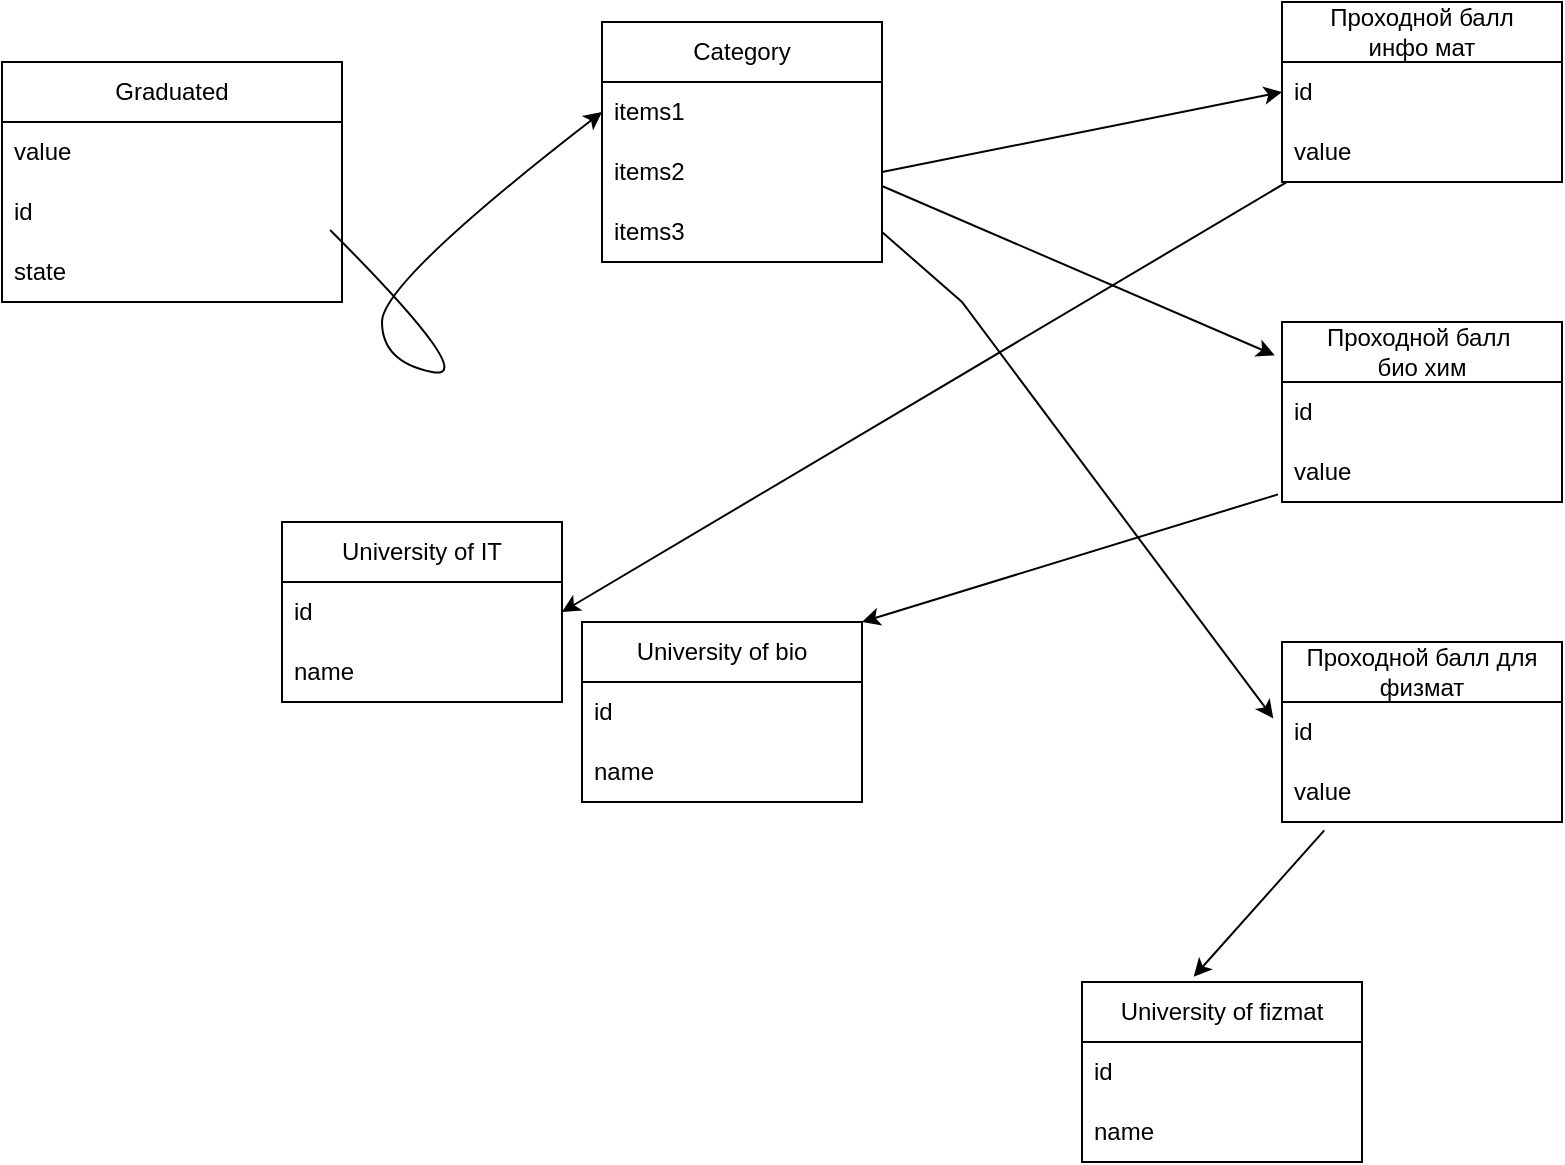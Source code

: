 <mxfile version="23.1.8" type="device">
  <diagram name="Страница — 1" id="GV7OIVFPkWljY3MGMtBR">
    <mxGraphModel dx="984" dy="667" grid="1" gridSize="10" guides="1" tooltips="1" connect="1" arrows="1" fold="1" page="1" pageScale="1" pageWidth="827" pageHeight="1169" math="0" shadow="0">
      <root>
        <mxCell id="0" />
        <mxCell id="1" parent="0" />
        <mxCell id="mfatHBE2hNOETAuuLagx-1" value="&lt;font style=&quot;vertical-align: inherit;&quot;&gt;&lt;font style=&quot;vertical-align: inherit;&quot;&gt;&lt;font style=&quot;vertical-align: inherit;&quot;&gt;&lt;font style=&quot;vertical-align: inherit;&quot;&gt;&lt;font style=&quot;vertical-align: inherit;&quot;&gt;&lt;font style=&quot;vertical-align: inherit;&quot;&gt;Graduated&lt;/font&gt;&lt;/font&gt;&lt;/font&gt;&lt;/font&gt;&lt;/font&gt;&lt;/font&gt;" style="swimlane;fontStyle=0;childLayout=stackLayout;horizontal=1;startSize=30;horizontalStack=0;resizeParent=1;resizeParentMax=0;resizeLast=0;collapsible=1;marginBottom=0;whiteSpace=wrap;html=1;swimlaneLine=1;rounded=0;shadow=0;glass=0;" parent="1" vertex="1">
          <mxGeometry x="80" y="70" width="170" height="120" as="geometry" />
        </mxCell>
        <mxCell id="mfatHBE2hNOETAuuLagx-3" value="value" style="text;strokeColor=none;fillColor=none;align=left;verticalAlign=middle;spacingLeft=4;spacingRight=4;overflow=hidden;points=[[0,0.5],[1,0.5]];portConstraint=eastwest;rotatable=0;whiteSpace=wrap;html=1;" parent="mfatHBE2hNOETAuuLagx-1" vertex="1">
          <mxGeometry y="30" width="170" height="30" as="geometry" />
        </mxCell>
        <mxCell id="mfatHBE2hNOETAuuLagx-4" value="&lt;font style=&quot;vertical-align: inherit;&quot;&gt;&lt;font style=&quot;vertical-align: inherit;&quot;&gt;&lt;font style=&quot;vertical-align: inherit;&quot;&gt;&lt;font style=&quot;vertical-align: inherit;&quot;&gt;id&lt;br&gt;&lt;/font&gt;&lt;/font&gt;&lt;/font&gt;&lt;/font&gt;" style="text;strokeColor=none;fillColor=none;align=left;verticalAlign=middle;spacingLeft=4;spacingRight=4;overflow=hidden;points=[[0,0.5],[1,0.5]];portConstraint=eastwest;rotatable=0;whiteSpace=wrap;html=1;" parent="mfatHBE2hNOETAuuLagx-1" vertex="1">
          <mxGeometry y="60" width="170" height="30" as="geometry" />
        </mxCell>
        <mxCell id="mfatHBE2hNOETAuuLagx-51" value="state" style="text;strokeColor=none;fillColor=none;align=left;verticalAlign=middle;spacingLeft=4;spacingRight=4;overflow=hidden;points=[[0,0.5],[1,0.5]];portConstraint=eastwest;rotatable=0;whiteSpace=wrap;html=1;" parent="mfatHBE2hNOETAuuLagx-1" vertex="1">
          <mxGeometry y="90" width="170" height="30" as="geometry" />
        </mxCell>
        <mxCell id="mfatHBE2hNOETAuuLagx-7" value="&lt;font style=&quot;vertical-align: inherit;&quot;&gt;&lt;font style=&quot;vertical-align: inherit;&quot;&gt;&lt;font style=&quot;vertical-align: inherit;&quot;&gt;&lt;font style=&quot;vertical-align: inherit;&quot;&gt;Проходной балл &lt;br&gt;инфо мат&lt;/font&gt;&lt;/font&gt;&lt;/font&gt;&lt;/font&gt;" style="swimlane;fontStyle=0;childLayout=stackLayout;horizontal=1;startSize=30;horizontalStack=0;resizeParent=1;resizeParentMax=0;resizeLast=0;collapsible=1;marginBottom=0;whiteSpace=wrap;html=1;" parent="1" vertex="1">
          <mxGeometry x="720" y="40" width="140" height="90" as="geometry" />
        </mxCell>
        <mxCell id="mfatHBE2hNOETAuuLagx-8" value="&lt;font style=&quot;vertical-align: inherit;&quot;&gt;&lt;font style=&quot;vertical-align: inherit;&quot;&gt;id&lt;/font&gt;&lt;/font&gt;" style="text;strokeColor=none;fillColor=none;align=left;verticalAlign=middle;spacingLeft=4;spacingRight=4;overflow=hidden;points=[[0,0.5],[1,0.5]];portConstraint=eastwest;rotatable=0;whiteSpace=wrap;html=1;" parent="mfatHBE2hNOETAuuLagx-7" vertex="1">
          <mxGeometry y="30" width="140" height="30" as="geometry" />
        </mxCell>
        <mxCell id="mfatHBE2hNOETAuuLagx-11" value="value" style="text;strokeColor=none;fillColor=none;align=left;verticalAlign=middle;spacingLeft=4;spacingRight=4;overflow=hidden;points=[[0,0.5],[1,0.5]];portConstraint=eastwest;rotatable=0;whiteSpace=wrap;html=1;" parent="mfatHBE2hNOETAuuLagx-7" vertex="1">
          <mxGeometry y="60" width="140" height="30" as="geometry" />
        </mxCell>
        <mxCell id="mfatHBE2hNOETAuuLagx-12" value="Category" style="swimlane;fontStyle=0;childLayout=stackLayout;horizontal=1;startSize=30;horizontalStack=0;resizeParent=1;resizeParentMax=0;resizeLast=0;collapsible=1;marginBottom=0;whiteSpace=wrap;html=1;" parent="1" vertex="1">
          <mxGeometry x="380" y="50" width="140" height="120" as="geometry" />
        </mxCell>
        <mxCell id="mfatHBE2hNOETAuuLagx-13" value="items1" style="text;strokeColor=none;fillColor=none;align=left;verticalAlign=middle;spacingLeft=4;spacingRight=4;overflow=hidden;points=[[0,0.5],[1,0.5]];portConstraint=eastwest;rotatable=0;whiteSpace=wrap;html=1;" parent="mfatHBE2hNOETAuuLagx-12" vertex="1">
          <mxGeometry y="30" width="140" height="30" as="geometry" />
        </mxCell>
        <mxCell id="mfatHBE2hNOETAuuLagx-14" value="items2" style="text;strokeColor=none;fillColor=none;align=left;verticalAlign=middle;spacingLeft=4;spacingRight=4;overflow=hidden;points=[[0,0.5],[1,0.5]];portConstraint=eastwest;rotatable=0;whiteSpace=wrap;html=1;" parent="mfatHBE2hNOETAuuLagx-12" vertex="1">
          <mxGeometry y="60" width="140" height="30" as="geometry" />
        </mxCell>
        <mxCell id="mfatHBE2hNOETAuuLagx-15" value="items3" style="text;strokeColor=none;fillColor=none;align=left;verticalAlign=middle;spacingLeft=4;spacingRight=4;overflow=hidden;points=[[0,0.5],[1,0.5]];portConstraint=eastwest;rotatable=0;whiteSpace=wrap;html=1;" parent="mfatHBE2hNOETAuuLagx-12" vertex="1">
          <mxGeometry y="90" width="140" height="30" as="geometry" />
        </mxCell>
        <mxCell id="mfatHBE2hNOETAuuLagx-16" value="Проходной балл&amp;nbsp;&lt;br&gt;био хим" style="swimlane;fontStyle=0;childLayout=stackLayout;horizontal=1;startSize=30;horizontalStack=0;resizeParent=1;resizeParentMax=0;resizeLast=0;collapsible=1;marginBottom=0;whiteSpace=wrap;html=1;" parent="1" vertex="1">
          <mxGeometry x="720" y="200" width="140" height="90" as="geometry" />
        </mxCell>
        <mxCell id="mfatHBE2hNOETAuuLagx-17" value="id" style="text;strokeColor=none;fillColor=none;align=left;verticalAlign=middle;spacingLeft=4;spacingRight=4;overflow=hidden;points=[[0,0.5],[1,0.5]];portConstraint=eastwest;rotatable=0;whiteSpace=wrap;html=1;" parent="mfatHBE2hNOETAuuLagx-16" vertex="1">
          <mxGeometry y="30" width="140" height="30" as="geometry" />
        </mxCell>
        <mxCell id="mfatHBE2hNOETAuuLagx-18" value="value" style="text;strokeColor=none;fillColor=none;align=left;verticalAlign=middle;spacingLeft=4;spacingRight=4;overflow=hidden;points=[[0,0.5],[1,0.5]];portConstraint=eastwest;rotatable=0;whiteSpace=wrap;html=1;" parent="mfatHBE2hNOETAuuLagx-16" vertex="1">
          <mxGeometry y="60" width="140" height="30" as="geometry" />
        </mxCell>
        <mxCell id="mfatHBE2hNOETAuuLagx-20" value="Проходной балл для физмат" style="swimlane;fontStyle=0;childLayout=stackLayout;horizontal=1;startSize=30;horizontalStack=0;resizeParent=1;resizeParentMax=0;resizeLast=0;collapsible=1;marginBottom=0;whiteSpace=wrap;html=1;" parent="1" vertex="1">
          <mxGeometry x="720" y="360" width="140" height="90" as="geometry" />
        </mxCell>
        <mxCell id="mfatHBE2hNOETAuuLagx-21" value="id" style="text;strokeColor=none;fillColor=none;align=left;verticalAlign=middle;spacingLeft=4;spacingRight=4;overflow=hidden;points=[[0,0.5],[1,0.5]];portConstraint=eastwest;rotatable=0;whiteSpace=wrap;html=1;" parent="mfatHBE2hNOETAuuLagx-20" vertex="1">
          <mxGeometry y="30" width="140" height="30" as="geometry" />
        </mxCell>
        <mxCell id="mfatHBE2hNOETAuuLagx-22" value="value" style="text;strokeColor=none;fillColor=none;align=left;verticalAlign=middle;spacingLeft=4;spacingRight=4;overflow=hidden;points=[[0,0.5],[1,0.5]];portConstraint=eastwest;rotatable=0;whiteSpace=wrap;html=1;" parent="mfatHBE2hNOETAuuLagx-20" vertex="1">
          <mxGeometry y="60" width="140" height="30" as="geometry" />
        </mxCell>
        <mxCell id="mfatHBE2hNOETAuuLagx-24" value="" style="curved=1;endArrow=classic;html=1;rounded=0;entryX=0;entryY=0.5;entryDx=0;entryDy=0;exitX=0.965;exitY=-0.2;exitDx=0;exitDy=0;exitPerimeter=0;" parent="1" target="mfatHBE2hNOETAuuLagx-13" edge="1" source="mfatHBE2hNOETAuuLagx-51">
          <mxGeometry width="50" height="50" relative="1" as="geometry">
            <mxPoint x="270" y="230" as="sourcePoint" />
            <mxPoint x="320" y="180" as="targetPoint" />
            <Array as="points">
              <mxPoint x="320" y="230" />
              <mxPoint x="270" y="220" />
              <mxPoint x="270" y="180" />
            </Array>
          </mxGeometry>
        </mxCell>
        <mxCell id="mfatHBE2hNOETAuuLagx-30" value="" style="endArrow=classic;html=1;rounded=0;entryX=-0.031;entryY=0.273;entryDx=0;entryDy=0;entryPerimeter=0;exitX=1;exitY=0.5;exitDx=0;exitDy=0;" parent="1" source="mfatHBE2hNOETAuuLagx-15" target="mfatHBE2hNOETAuuLagx-21" edge="1">
          <mxGeometry width="50" height="50" relative="1" as="geometry">
            <mxPoint x="560" y="260" as="sourcePoint" />
            <mxPoint x="610" y="210" as="targetPoint" />
            <Array as="points">
              <mxPoint x="560" y="190" />
            </Array>
          </mxGeometry>
        </mxCell>
        <mxCell id="mfatHBE2hNOETAuuLagx-32" value="" style="endArrow=classic;html=1;rounded=0;entryX=-0.026;entryY=0.185;entryDx=0;entryDy=0;entryPerimeter=0;exitX=1;exitY=0.733;exitDx=0;exitDy=0;exitPerimeter=0;" parent="1" target="mfatHBE2hNOETAuuLagx-16" edge="1" source="mfatHBE2hNOETAuuLagx-14">
          <mxGeometry width="50" height="50" relative="1" as="geometry">
            <mxPoint x="560" y="220" as="sourcePoint" />
            <mxPoint x="610" y="170" as="targetPoint" />
          </mxGeometry>
        </mxCell>
        <mxCell id="mfatHBE2hNOETAuuLagx-34" value="" style="endArrow=classic;html=1;rounded=0;entryX=0;entryY=0.5;entryDx=0;entryDy=0;exitX=1;exitY=0.5;exitDx=0;exitDy=0;" parent="1" target="mfatHBE2hNOETAuuLagx-8" edge="1" source="mfatHBE2hNOETAuuLagx-14">
          <mxGeometry width="50" height="50" relative="1" as="geometry">
            <mxPoint x="560" y="170" as="sourcePoint" />
            <mxPoint x="610" y="120" as="targetPoint" />
          </mxGeometry>
        </mxCell>
        <mxCell id="mfatHBE2hNOETAuuLagx-35" value="University of IT" style="swimlane;fontStyle=0;childLayout=stackLayout;horizontal=1;startSize=30;horizontalStack=0;resizeParent=1;resizeParentMax=0;resizeLast=0;collapsible=1;marginBottom=0;whiteSpace=wrap;html=1;" parent="1" vertex="1">
          <mxGeometry x="220" y="300" width="140" height="90" as="geometry" />
        </mxCell>
        <mxCell id="mfatHBE2hNOETAuuLagx-36" value="id" style="text;strokeColor=none;fillColor=none;align=left;verticalAlign=middle;spacingLeft=4;spacingRight=4;overflow=hidden;points=[[0,0.5],[1,0.5]];portConstraint=eastwest;rotatable=0;whiteSpace=wrap;html=1;" parent="mfatHBE2hNOETAuuLagx-35" vertex="1">
          <mxGeometry y="30" width="140" height="30" as="geometry" />
        </mxCell>
        <mxCell id="mfatHBE2hNOETAuuLagx-37" value="name" style="text;strokeColor=none;fillColor=none;align=left;verticalAlign=middle;spacingLeft=4;spacingRight=4;overflow=hidden;points=[[0,0.5],[1,0.5]];portConstraint=eastwest;rotatable=0;whiteSpace=wrap;html=1;" parent="mfatHBE2hNOETAuuLagx-35" vertex="1">
          <mxGeometry y="60" width="140" height="30" as="geometry" />
        </mxCell>
        <mxCell id="mfatHBE2hNOETAuuLagx-40" value="" style="endArrow=classic;html=1;rounded=0;entryX=1;entryY=0.5;entryDx=0;entryDy=0;exitX=0.02;exitY=0.993;exitDx=0;exitDy=0;exitPerimeter=0;" parent="1" source="mfatHBE2hNOETAuuLagx-11" target="mfatHBE2hNOETAuuLagx-36" edge="1">
          <mxGeometry width="50" height="50" relative="1" as="geometry">
            <mxPoint x="670" y="190" as="sourcePoint" />
            <mxPoint x="720" y="140" as="targetPoint" />
          </mxGeometry>
        </mxCell>
        <mxCell id="mfatHBE2hNOETAuuLagx-41" value="University of bio" style="swimlane;fontStyle=0;childLayout=stackLayout;horizontal=1;startSize=30;horizontalStack=0;resizeParent=1;resizeParentMax=0;resizeLast=0;collapsible=1;marginBottom=0;whiteSpace=wrap;html=1;" parent="1" vertex="1">
          <mxGeometry x="370" y="350" width="140" height="90" as="geometry" />
        </mxCell>
        <mxCell id="mfatHBE2hNOETAuuLagx-42" value="id" style="text;strokeColor=none;fillColor=none;align=left;verticalAlign=middle;spacingLeft=4;spacingRight=4;overflow=hidden;points=[[0,0.5],[1,0.5]];portConstraint=eastwest;rotatable=0;whiteSpace=wrap;html=1;" parent="mfatHBE2hNOETAuuLagx-41" vertex="1">
          <mxGeometry y="30" width="140" height="30" as="geometry" />
        </mxCell>
        <mxCell id="mfatHBE2hNOETAuuLagx-43" value="name" style="text;strokeColor=none;fillColor=none;align=left;verticalAlign=middle;spacingLeft=4;spacingRight=4;overflow=hidden;points=[[0,0.5],[1,0.5]];portConstraint=eastwest;rotatable=0;whiteSpace=wrap;html=1;" parent="mfatHBE2hNOETAuuLagx-41" vertex="1">
          <mxGeometry y="60" width="140" height="30" as="geometry" />
        </mxCell>
        <mxCell id="mfatHBE2hNOETAuuLagx-45" value="" style="endArrow=classic;html=1;rounded=0;entryX=1;entryY=0;entryDx=0;entryDy=0;exitX=-0.014;exitY=-0.127;exitDx=0;exitDy=0;exitPerimeter=0;" parent="1" target="mfatHBE2hNOETAuuLagx-41" edge="1">
          <mxGeometry width="50" height="50" relative="1" as="geometry">
            <mxPoint x="718.04" y="286.19" as="sourcePoint" />
            <mxPoint x="720" y="280" as="targetPoint" />
          </mxGeometry>
        </mxCell>
        <mxCell id="mfatHBE2hNOETAuuLagx-46" value="University of fizmat" style="swimlane;fontStyle=0;childLayout=stackLayout;horizontal=1;startSize=30;horizontalStack=0;resizeParent=1;resizeParentMax=0;resizeLast=0;collapsible=1;marginBottom=0;whiteSpace=wrap;html=1;" parent="1" vertex="1">
          <mxGeometry x="620" y="530" width="140" height="90" as="geometry" />
        </mxCell>
        <mxCell id="mfatHBE2hNOETAuuLagx-47" value="id" style="text;strokeColor=none;fillColor=none;align=left;verticalAlign=middle;spacingLeft=4;spacingRight=4;overflow=hidden;points=[[0,0.5],[1,0.5]];portConstraint=eastwest;rotatable=0;whiteSpace=wrap;html=1;" parent="mfatHBE2hNOETAuuLagx-46" vertex="1">
          <mxGeometry y="30" width="140" height="30" as="geometry" />
        </mxCell>
        <mxCell id="mfatHBE2hNOETAuuLagx-48" value="name" style="text;strokeColor=none;fillColor=none;align=left;verticalAlign=middle;spacingLeft=4;spacingRight=4;overflow=hidden;points=[[0,0.5],[1,0.5]];portConstraint=eastwest;rotatable=0;whiteSpace=wrap;html=1;" parent="mfatHBE2hNOETAuuLagx-46" vertex="1">
          <mxGeometry y="60" width="140" height="30" as="geometry" />
        </mxCell>
        <mxCell id="mfatHBE2hNOETAuuLagx-50" value="" style="endArrow=classic;html=1;rounded=0;entryX=0.399;entryY=-0.029;entryDx=0;entryDy=0;entryPerimeter=0;exitX=0.151;exitY=1.14;exitDx=0;exitDy=0;exitPerimeter=0;" parent="1" source="mfatHBE2hNOETAuuLagx-22" target="mfatHBE2hNOETAuuLagx-46" edge="1">
          <mxGeometry width="50" height="50" relative="1" as="geometry">
            <mxPoint x="390" y="370" as="sourcePoint" />
            <mxPoint x="440" y="320" as="targetPoint" />
            <Array as="points" />
          </mxGeometry>
        </mxCell>
      </root>
    </mxGraphModel>
  </diagram>
</mxfile>
